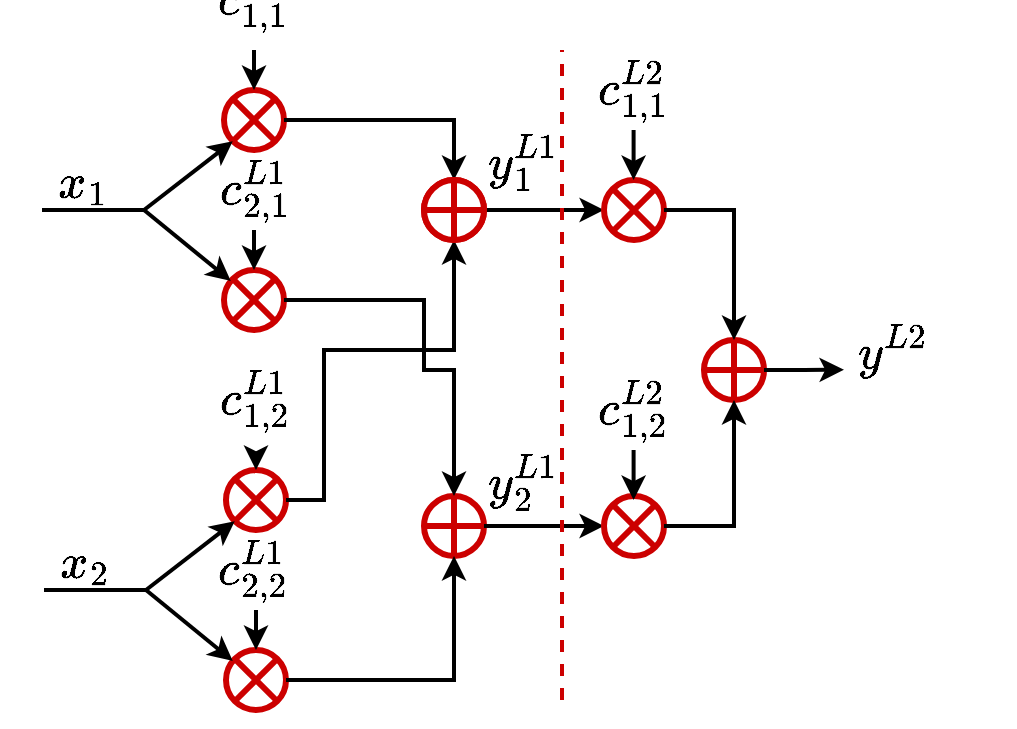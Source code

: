 <mxfile version="14.5.1" type="device"><diagram id="G0fHrhRDSfBhyaDU1N0S" name="Страница 1"><mxGraphModel dx="768" dy="482" grid="0" gridSize="5" guides="1" tooltips="1" connect="1" arrows="1" fold="1" page="1" pageScale="1" pageWidth="1169" pageHeight="827" background="none" math="1" shadow="0"><root><mxCell id="0"/><mxCell id="1" parent="0"/><mxCell id="TdMxxuqQuV31eSh2hFQa-3" value="&lt;font face=&quot;Times New Roman&quot;&gt;&lt;font style=&quot;font-size: 24px&quot;&gt;$$x_1$$&lt;/font&gt;&lt;br&gt;&lt;/font&gt;" style="text;html=1;strokeColor=none;fillColor=none;align=center;verticalAlign=middle;whiteSpace=wrap;rounded=0;strokeWidth=1;perimeterSpacing=1;rotation=0;" parent="1" vertex="1"><mxGeometry x="200" y="230" width="40" height="20" as="geometry"/></mxCell><mxCell id="TdMxxuqQuV31eSh2hFQa-13" value="" style="group;rotation=45;" parent="1" vertex="1" connectable="0"><mxGeometry x="290" y="180" width="30" height="30" as="geometry"/></mxCell><mxCell id="TdMxxuqQuV31eSh2hFQa-10" value="" style="ellipse;whiteSpace=wrap;html=1;aspect=fixed;strokeWidth=3;rotation=45;strokeColor=#CC0000;" parent="TdMxxuqQuV31eSh2hFQa-13" vertex="1"><mxGeometry width="30" height="30" as="geometry"/></mxCell><mxCell id="TdMxxuqQuV31eSh2hFQa-11" value="" style="endArrow=none;html=1;strokeWidth=3;entryX=0.5;entryY=0;entryDx=0;entryDy=0;strokeColor=#CC0000;" parent="TdMxxuqQuV31eSh2hFQa-13" target="TdMxxuqQuV31eSh2hFQa-10" edge="1"><mxGeometry width="50" height="50" relative="1" as="geometry"><mxPoint x="4" y="26" as="sourcePoint"/><mxPoint x="50" y="57" as="targetPoint"/></mxGeometry></mxCell><mxCell id="TdMxxuqQuV31eSh2hFQa-12" value="" style="endArrow=none;html=1;strokeWidth=3;exitX=0;exitY=0.5;exitDx=0;exitDy=0;strokeColor=#CC0000;" parent="TdMxxuqQuV31eSh2hFQa-13" source="TdMxxuqQuV31eSh2hFQa-10" edge="1"><mxGeometry width="50" height="50" relative="1" as="geometry"><mxPoint x="-20" y="57" as="sourcePoint"/><mxPoint x="26" y="26" as="targetPoint"/></mxGeometry></mxCell><mxCell id="TdMxxuqQuV31eSh2hFQa-16" value="" style="endArrow=classic;html=1;entryX=0.5;entryY=1;entryDx=0;entryDy=0;strokeWidth=2;" parent="1" target="TdMxxuqQuV31eSh2hFQa-10" edge="1"><mxGeometry width="50" height="50" relative="1" as="geometry"><mxPoint x="250" y="240" as="sourcePoint"/><mxPoint x="260" y="250" as="targetPoint"/></mxGeometry></mxCell><mxCell id="TdMxxuqQuV31eSh2hFQa-17" value="" style="endArrow=none;html=1;strokeWidth=2;exitX=0;exitY=0.5;exitDx=0;exitDy=0;" parent="1" source="TdMxxuqQuV31eSh2hFQa-3" edge="1"><mxGeometry width="50" height="50" relative="1" as="geometry"><mxPoint x="270" y="230" as="sourcePoint"/><mxPoint x="250" y="240" as="targetPoint"/></mxGeometry></mxCell><mxCell id="TdMxxuqQuV31eSh2hFQa-43" value="" style="group;rotation=45;" parent="1" vertex="1" connectable="0"><mxGeometry x="290" y="270" width="30" height="30" as="geometry"/></mxCell><mxCell id="TdMxxuqQuV31eSh2hFQa-44" value="" style="ellipse;whiteSpace=wrap;html=1;aspect=fixed;strokeWidth=3;rotation=45;strokeColor=#CC0000;" parent="TdMxxuqQuV31eSh2hFQa-43" vertex="1"><mxGeometry width="30" height="30" as="geometry"/></mxCell><mxCell id="TdMxxuqQuV31eSh2hFQa-45" value="" style="endArrow=none;html=1;strokeWidth=3;entryX=0.5;entryY=0;entryDx=0;entryDy=0;strokeColor=#CC0000;" parent="TdMxxuqQuV31eSh2hFQa-43" target="TdMxxuqQuV31eSh2hFQa-44" edge="1"><mxGeometry width="50" height="50" relative="1" as="geometry"><mxPoint x="4" y="26" as="sourcePoint"/><mxPoint x="50" y="57" as="targetPoint"/></mxGeometry></mxCell><mxCell id="TdMxxuqQuV31eSh2hFQa-46" value="" style="endArrow=none;html=1;strokeWidth=3;exitX=0;exitY=0.5;exitDx=0;exitDy=0;strokeColor=#CC0000;" parent="TdMxxuqQuV31eSh2hFQa-43" source="TdMxxuqQuV31eSh2hFQa-44" edge="1"><mxGeometry width="50" height="50" relative="1" as="geometry"><mxPoint x="-20" y="57" as="sourcePoint"/><mxPoint x="26" y="26" as="targetPoint"/></mxGeometry></mxCell><mxCell id="TdMxxuqQuV31eSh2hFQa-47" value="" style="endArrow=classic;html=1;strokeWidth=2;" parent="1" target="TdMxxuqQuV31eSh2hFQa-44" edge="1"><mxGeometry width="50" height="50" relative="1" as="geometry"><mxPoint x="250" y="240" as="sourcePoint"/><mxPoint x="304.393" y="215.607" as="targetPoint"/></mxGeometry></mxCell><mxCell id="TdMxxuqQuV31eSh2hFQa-48" value="" style="endArrow=classic;html=1;strokeWidth=2;" parent="1" edge="1"><mxGeometry width="50" height="50" relative="1" as="geometry"><mxPoint x="305" y="250" as="sourcePoint"/><mxPoint x="305" y="270" as="targetPoint"/></mxGeometry></mxCell><mxCell id="TdMxxuqQuV31eSh2hFQa-49" value="&lt;font face=&quot;Times New Roman&quot;&gt;&lt;font style=&quot;font-size: 24px&quot;&gt;$$c^{L1}_{2,1}$$&lt;/font&gt;&lt;br&gt;&lt;/font&gt;" style="text;html=1;strokeColor=none;fillColor=none;align=center;verticalAlign=middle;whiteSpace=wrap;rounded=0;strokeWidth=1;perimeterSpacing=1;rotation=0;" parent="1" vertex="1"><mxGeometry x="286" y="235" width="40" height="20" as="geometry"/></mxCell><mxCell id="TdMxxuqQuV31eSh2hFQa-19" value="&lt;font face=&quot;Times New Roman&quot;&gt;&lt;font style=&quot;font-size: 24px&quot;&gt;$$c^{L1}_{1,1}$$&lt;/font&gt;&lt;br&gt;&lt;/font&gt;" style="text;html=1;strokeColor=none;fillColor=none;align=center;verticalAlign=middle;whiteSpace=wrap;rounded=0;strokeWidth=1;perimeterSpacing=1;rotation=0;" parent="1" vertex="1"><mxGeometry x="285" y="140" width="40" height="20" as="geometry"/></mxCell><mxCell id="TdMxxuqQuV31eSh2hFQa-51" value="" style="endArrow=classic;html=1;strokeWidth=2;entryX=0;entryY=0;entryDx=0;entryDy=0;" parent="1" target="TdMxxuqQuV31eSh2hFQa-10" edge="1"><mxGeometry width="50" height="50" relative="1" as="geometry"><mxPoint x="305" y="160" as="sourcePoint"/><mxPoint x="220" y="230" as="targetPoint"/></mxGeometry></mxCell><mxCell id="TdMxxuqQuV31eSh2hFQa-69" value="&lt;font face=&quot;Times New Roman&quot;&gt;&lt;font style=&quot;font-size: 24px&quot;&gt;$$x_2$$&lt;/font&gt;&lt;br&gt;&lt;/font&gt;" style="text;html=1;strokeColor=none;fillColor=none;align=center;verticalAlign=middle;whiteSpace=wrap;rounded=0;strokeWidth=1;perimeterSpacing=1;rotation=0;" parent="1" vertex="1"><mxGeometry x="201" y="420" width="40" height="20" as="geometry"/></mxCell><mxCell id="TdMxxuqQuV31eSh2hFQa-70" value="" style="group;rotation=45;" parent="1" vertex="1" connectable="0"><mxGeometry x="291" y="370" width="30" height="30" as="geometry"/></mxCell><mxCell id="TdMxxuqQuV31eSh2hFQa-71" value="" style="ellipse;whiteSpace=wrap;html=1;aspect=fixed;strokeWidth=3;rotation=45;strokeColor=#CC0000;" parent="TdMxxuqQuV31eSh2hFQa-70" vertex="1"><mxGeometry width="30" height="30" as="geometry"/></mxCell><mxCell id="TdMxxuqQuV31eSh2hFQa-72" value="" style="endArrow=none;html=1;strokeWidth=3;entryX=0.5;entryY=0;entryDx=0;entryDy=0;strokeColor=#CC0000;" parent="TdMxxuqQuV31eSh2hFQa-70" target="TdMxxuqQuV31eSh2hFQa-71" edge="1"><mxGeometry width="50" height="50" relative="1" as="geometry"><mxPoint x="4" y="26" as="sourcePoint"/><mxPoint x="50" y="57" as="targetPoint"/></mxGeometry></mxCell><mxCell id="TdMxxuqQuV31eSh2hFQa-73" value="" style="endArrow=none;html=1;strokeWidth=3;exitX=0;exitY=0.5;exitDx=0;exitDy=0;strokeColor=#CC0000;" parent="TdMxxuqQuV31eSh2hFQa-70" source="TdMxxuqQuV31eSh2hFQa-71" edge="1"><mxGeometry width="50" height="50" relative="1" as="geometry"><mxPoint x="-20" y="57" as="sourcePoint"/><mxPoint x="26" y="26" as="targetPoint"/></mxGeometry></mxCell><mxCell id="TdMxxuqQuV31eSh2hFQa-74" value="" style="endArrow=classic;html=1;entryX=0.5;entryY=1;entryDx=0;entryDy=0;strokeWidth=2;" parent="1" target="TdMxxuqQuV31eSh2hFQa-71" edge="1"><mxGeometry width="50" height="50" relative="1" as="geometry"><mxPoint x="251" y="430" as="sourcePoint"/><mxPoint x="261" y="440" as="targetPoint"/></mxGeometry></mxCell><mxCell id="TdMxxuqQuV31eSh2hFQa-75" value="" style="endArrow=none;html=1;strokeWidth=2;exitX=0;exitY=0.5;exitDx=0;exitDy=0;" parent="1" source="TdMxxuqQuV31eSh2hFQa-69" edge="1"><mxGeometry width="50" height="50" relative="1" as="geometry"><mxPoint x="271" y="420" as="sourcePoint"/><mxPoint x="251" y="430" as="targetPoint"/></mxGeometry></mxCell><mxCell id="TdMxxuqQuV31eSh2hFQa-76" value="" style="group;rotation=45;" parent="1" vertex="1" connectable="0"><mxGeometry x="291" y="460" width="30" height="30" as="geometry"/></mxCell><mxCell id="TdMxxuqQuV31eSh2hFQa-77" value="" style="ellipse;whiteSpace=wrap;html=1;aspect=fixed;strokeWidth=3;rotation=45;strokeColor=#CC0000;" parent="TdMxxuqQuV31eSh2hFQa-76" vertex="1"><mxGeometry width="30" height="30" as="geometry"/></mxCell><mxCell id="TdMxxuqQuV31eSh2hFQa-78" value="" style="endArrow=none;html=1;strokeWidth=3;entryX=0.5;entryY=0;entryDx=0;entryDy=0;strokeColor=#CC0000;" parent="TdMxxuqQuV31eSh2hFQa-76" target="TdMxxuqQuV31eSh2hFQa-77" edge="1"><mxGeometry width="50" height="50" relative="1" as="geometry"><mxPoint x="4" y="26" as="sourcePoint"/><mxPoint x="50" y="57" as="targetPoint"/></mxGeometry></mxCell><mxCell id="TdMxxuqQuV31eSh2hFQa-79" value="" style="endArrow=none;html=1;strokeWidth=3;exitX=0;exitY=0.5;exitDx=0;exitDy=0;strokeColor=#CC0000;" parent="TdMxxuqQuV31eSh2hFQa-76" source="TdMxxuqQuV31eSh2hFQa-77" edge="1"><mxGeometry width="50" height="50" relative="1" as="geometry"><mxPoint x="-20" y="57" as="sourcePoint"/><mxPoint x="26" y="26" as="targetPoint"/></mxGeometry></mxCell><mxCell id="TdMxxuqQuV31eSh2hFQa-80" value="" style="endArrow=classic;html=1;strokeWidth=2;" parent="1" target="TdMxxuqQuV31eSh2hFQa-77" edge="1"><mxGeometry width="50" height="50" relative="1" as="geometry"><mxPoint x="251" y="430" as="sourcePoint"/><mxPoint x="305.393" y="405.607" as="targetPoint"/></mxGeometry></mxCell><mxCell id="TdMxxuqQuV31eSh2hFQa-81" value="" style="endArrow=classic;html=1;strokeWidth=2;" parent="1" edge="1"><mxGeometry width="50" height="50" relative="1" as="geometry"><mxPoint x="306" y="440" as="sourcePoint"/><mxPoint x="306" y="460" as="targetPoint"/></mxGeometry></mxCell><mxCell id="TdMxxuqQuV31eSh2hFQa-82" value="&lt;font face=&quot;Times New Roman&quot;&gt;&lt;font style=&quot;font-size: 24px&quot;&gt;$$c^{L1}_{2,2}$$&lt;/font&gt;&lt;br&gt;&lt;/font&gt;" style="text;html=1;strokeColor=none;fillColor=none;align=center;verticalAlign=middle;whiteSpace=wrap;rounded=0;strokeWidth=1;perimeterSpacing=1;rotation=0;" parent="1" vertex="1"><mxGeometry x="285" y="425" width="40" height="20" as="geometry"/></mxCell><mxCell id="TdMxxuqQuV31eSh2hFQa-84" value="" style="endArrow=classic;html=1;strokeWidth=2;entryX=0;entryY=0;entryDx=0;entryDy=0;" parent="1" target="TdMxxuqQuV31eSh2hFQa-71" edge="1" source="TdMxxuqQuV31eSh2hFQa-83"><mxGeometry width="50" height="50" relative="1" as="geometry"><mxPoint x="306" y="350" as="sourcePoint"/><mxPoint x="221" y="420" as="targetPoint"/></mxGeometry></mxCell><mxCell id="TdMxxuqQuV31eSh2hFQa-91" style="edgeStyle=orthogonalEdgeStyle;rounded=0;orthogonalLoop=1;jettySize=auto;html=1;exitX=1;exitY=0;exitDx=0;exitDy=0;entryX=0.5;entryY=0;entryDx=0;entryDy=0;strokeWidth=2;" parent="1" source="TdMxxuqQuV31eSh2hFQa-10" target="TdMxxuqQuV31eSh2hFQa-86" edge="1"><mxGeometry relative="1" as="geometry"/></mxCell><mxCell id="TdMxxuqQuV31eSh2hFQa-93" value="" style="group;rotation=0;" parent="1" vertex="1" connectable="0"><mxGeometry x="390" y="383" width="30" height="30" as="geometry"/></mxCell><mxCell id="TdMxxuqQuV31eSh2hFQa-94" value="" style="ellipse;whiteSpace=wrap;html=1;aspect=fixed;strokeWidth=3;rotation=0;strokeColor=#CC0000;" parent="TdMxxuqQuV31eSh2hFQa-93" vertex="1"><mxGeometry width="30" height="30" as="geometry"/></mxCell><mxCell id="TdMxxuqQuV31eSh2hFQa-95" value="" style="endArrow=none;html=1;strokeWidth=3;entryX=0.5;entryY=0;entryDx=0;entryDy=0;strokeColor=#CC0000;" parent="TdMxxuqQuV31eSh2hFQa-93" target="TdMxxuqQuV31eSh2hFQa-94" edge="1"><mxGeometry width="50" height="50" relative="1" as="geometry"><mxPoint x="15" y="31" as="sourcePoint"/><mxPoint x="69" y="20" as="targetPoint"/></mxGeometry></mxCell><mxCell id="TdMxxuqQuV31eSh2hFQa-96" value="" style="endArrow=none;html=1;strokeWidth=3;exitX=0;exitY=0.5;exitDx=0;exitDy=0;strokeColor=#CC0000;" parent="TdMxxuqQuV31eSh2hFQa-93" source="TdMxxuqQuV31eSh2hFQa-94" edge="1"><mxGeometry width="50" height="50" relative="1" as="geometry"><mxPoint x="20" y="69" as="sourcePoint"/><mxPoint x="31" y="15" as="targetPoint"/></mxGeometry></mxCell><mxCell id="TdMxxuqQuV31eSh2hFQa-97" style="edgeStyle=orthogonalEdgeStyle;rounded=0;orthogonalLoop=1;jettySize=auto;html=1;exitX=1;exitY=0;exitDx=0;exitDy=0;entryX=0.5;entryY=1;entryDx=0;entryDy=0;strokeWidth=2;" parent="1" source="TdMxxuqQuV31eSh2hFQa-77" target="TdMxxuqQuV31eSh2hFQa-94" edge="1"><mxGeometry relative="1" as="geometry"/></mxCell><mxCell id="TdMxxuqQuV31eSh2hFQa-98" style="edgeStyle=orthogonalEdgeStyle;rounded=0;orthogonalLoop=1;jettySize=auto;html=1;exitX=1;exitY=0;exitDx=0;exitDy=0;entryX=0.5;entryY=0;entryDx=0;entryDy=0;strokeWidth=2;" parent="1" source="TdMxxuqQuV31eSh2hFQa-44" target="TdMxxuqQuV31eSh2hFQa-94" edge="1"><mxGeometry relative="1" as="geometry"><Array as="points"><mxPoint x="390" y="285"/><mxPoint x="390" y="320"/><mxPoint x="405" y="320"/></Array></mxGeometry></mxCell><mxCell id="TdMxxuqQuV31eSh2hFQa-99" style="edgeStyle=orthogonalEdgeStyle;rounded=0;orthogonalLoop=1;jettySize=auto;html=1;exitX=1;exitY=0;exitDx=0;exitDy=0;entryX=0.5;entryY=1;entryDx=0;entryDy=0;strokeWidth=2;" parent="1" source="TdMxxuqQuV31eSh2hFQa-71" target="TdMxxuqQuV31eSh2hFQa-86" edge="1"><mxGeometry relative="1" as="geometry"><Array as="points"><mxPoint x="340" y="385"/><mxPoint x="340" y="310"/><mxPoint x="405" y="310"/></Array></mxGeometry></mxCell><mxCell id="TdMxxuqQuV31eSh2hFQa-101" value="" style="endArrow=classic;html=1;strokeWidth=2;" parent="1" edge="1"><mxGeometry width="50" height="50" relative="1" as="geometry"><mxPoint x="420" y="240" as="sourcePoint"/><mxPoint x="480" y="240" as="targetPoint"/></mxGeometry></mxCell><mxCell id="HQiysSOmS_wK1o0epojj-3" value="" style="group;rotation=45;" vertex="1" connectable="0" parent="1"><mxGeometry x="480" y="225" width="30" height="30" as="geometry"/></mxCell><mxCell id="HQiysSOmS_wK1o0epojj-4" value="" style="ellipse;whiteSpace=wrap;html=1;aspect=fixed;strokeWidth=3;rotation=45;strokeColor=#CC0000;" vertex="1" parent="HQiysSOmS_wK1o0epojj-3"><mxGeometry width="30" height="30" as="geometry"/></mxCell><mxCell id="HQiysSOmS_wK1o0epojj-5" value="" style="endArrow=none;html=1;strokeWidth=3;entryX=0.5;entryY=0;entryDx=0;entryDy=0;strokeColor=#CC0000;" edge="1" parent="HQiysSOmS_wK1o0epojj-3" target="HQiysSOmS_wK1o0epojj-4"><mxGeometry width="50" height="50" relative="1" as="geometry"><mxPoint x="4" y="26" as="sourcePoint"/><mxPoint x="50" y="57" as="targetPoint"/></mxGeometry></mxCell><mxCell id="HQiysSOmS_wK1o0epojj-6" value="" style="endArrow=none;html=1;strokeWidth=3;exitX=0;exitY=0.5;exitDx=0;exitDy=0;strokeColor=#CC0000;" edge="1" parent="HQiysSOmS_wK1o0epojj-3" source="HQiysSOmS_wK1o0epojj-4"><mxGeometry width="50" height="50" relative="1" as="geometry"><mxPoint x="-20" y="57" as="sourcePoint"/><mxPoint x="26" y="26" as="targetPoint"/></mxGeometry></mxCell><mxCell id="HQiysSOmS_wK1o0epojj-7" value="" style="endArrow=classic;html=1;strokeWidth=2;entryX=0;entryY=1;entryDx=0;entryDy=0;exitX=1;exitY=0.5;exitDx=0;exitDy=0;" edge="1" parent="1" source="TdMxxuqQuV31eSh2hFQa-94" target="HQiysSOmS_wK1o0epojj-9"><mxGeometry width="50" height="50" relative="1" as="geometry"><mxPoint x="420" y="399" as="sourcePoint"/><mxPoint x="480" y="399" as="targetPoint"/></mxGeometry></mxCell><mxCell id="HQiysSOmS_wK1o0epojj-8" value="" style="group;rotation=45;" vertex="1" connectable="0" parent="1"><mxGeometry x="480" y="383" width="30" height="30" as="geometry"/></mxCell><mxCell id="HQiysSOmS_wK1o0epojj-9" value="" style="ellipse;whiteSpace=wrap;html=1;aspect=fixed;strokeWidth=3;rotation=45;strokeColor=#CC0000;" vertex="1" parent="HQiysSOmS_wK1o0epojj-8"><mxGeometry width="30" height="30" as="geometry"/></mxCell><mxCell id="HQiysSOmS_wK1o0epojj-10" value="" style="endArrow=none;html=1;strokeWidth=3;entryX=0.5;entryY=0;entryDx=0;entryDy=0;strokeColor=#CC0000;" edge="1" parent="HQiysSOmS_wK1o0epojj-8" target="HQiysSOmS_wK1o0epojj-9"><mxGeometry width="50" height="50" relative="1" as="geometry"><mxPoint x="4" y="26" as="sourcePoint"/><mxPoint x="50" y="57" as="targetPoint"/></mxGeometry></mxCell><mxCell id="HQiysSOmS_wK1o0epojj-11" value="" style="endArrow=none;html=1;strokeWidth=3;exitX=0;exitY=0.5;exitDx=0;exitDy=0;strokeColor=#CC0000;" edge="1" parent="HQiysSOmS_wK1o0epojj-8" source="HQiysSOmS_wK1o0epojj-9"><mxGeometry width="50" height="50" relative="1" as="geometry"><mxPoint x="-20" y="57" as="sourcePoint"/><mxPoint x="26" y="26" as="targetPoint"/></mxGeometry></mxCell><mxCell id="HQiysSOmS_wK1o0epojj-12" value="" style="group;rotation=0;" vertex="1" connectable="0" parent="1"><mxGeometry x="530" y="305" width="30" height="30" as="geometry"/></mxCell><mxCell id="HQiysSOmS_wK1o0epojj-13" value="" style="ellipse;whiteSpace=wrap;html=1;aspect=fixed;strokeWidth=3;rotation=0;strokeColor=#CC0000;" vertex="1" parent="HQiysSOmS_wK1o0epojj-12"><mxGeometry width="30" height="30" as="geometry"/></mxCell><mxCell id="HQiysSOmS_wK1o0epojj-14" value="" style="endArrow=none;html=1;strokeWidth=3;entryX=0.5;entryY=0;entryDx=0;entryDy=0;strokeColor=#CC0000;" edge="1" parent="HQiysSOmS_wK1o0epojj-12" target="HQiysSOmS_wK1o0epojj-13"><mxGeometry width="50" height="50" relative="1" as="geometry"><mxPoint x="15" y="31" as="sourcePoint"/><mxPoint x="69" y="20" as="targetPoint"/></mxGeometry></mxCell><mxCell id="HQiysSOmS_wK1o0epojj-15" value="" style="endArrow=none;html=1;strokeWidth=3;exitX=0;exitY=0.5;exitDx=0;exitDy=0;strokeColor=#CC0000;" edge="1" parent="HQiysSOmS_wK1o0epojj-12" source="HQiysSOmS_wK1o0epojj-13"><mxGeometry width="50" height="50" relative="1" as="geometry"><mxPoint x="20" y="69" as="sourcePoint"/><mxPoint x="31" y="15" as="targetPoint"/></mxGeometry></mxCell><mxCell id="HQiysSOmS_wK1o0epojj-16" style="edgeStyle=orthogonalEdgeStyle;rounded=0;orthogonalLoop=1;jettySize=auto;html=1;exitX=1;exitY=0;exitDx=0;exitDy=0;entryX=0.5;entryY=0;entryDx=0;entryDy=0;strokeColor=#000000;strokeWidth=2;" edge="1" parent="1" source="HQiysSOmS_wK1o0epojj-4" target="HQiysSOmS_wK1o0epojj-13"><mxGeometry relative="1" as="geometry"/></mxCell><mxCell id="HQiysSOmS_wK1o0epojj-17" style="edgeStyle=orthogonalEdgeStyle;rounded=0;orthogonalLoop=1;jettySize=auto;html=1;exitX=1;exitY=0;exitDx=0;exitDy=0;entryX=0.5;entryY=1;entryDx=0;entryDy=0;strokeColor=#000000;strokeWidth=2;" edge="1" parent="1" source="HQiysSOmS_wK1o0epojj-9" target="HQiysSOmS_wK1o0epojj-13"><mxGeometry relative="1" as="geometry"/></mxCell><mxCell id="HQiysSOmS_wK1o0epojj-18" style="edgeStyle=orthogonalEdgeStyle;rounded=0;orthogonalLoop=1;jettySize=auto;html=1;exitX=1;exitY=0.5;exitDx=0;exitDy=0;strokeColor=#000000;strokeWidth=2;" edge="1" parent="1" source="HQiysSOmS_wK1o0epojj-13"><mxGeometry relative="1" as="geometry"><mxPoint x="600" y="319.857" as="targetPoint"/></mxGeometry></mxCell><mxCell id="TdMxxuqQuV31eSh2hFQa-86" value="" style="ellipse;whiteSpace=wrap;html=1;aspect=fixed;strokeWidth=3;rotation=0;strokeColor=#CC0000;" parent="1" vertex="1"><mxGeometry x="390" y="225" width="30" height="30" as="geometry"/></mxCell><mxCell id="TdMxxuqQuV31eSh2hFQa-87" value="" style="endArrow=none;html=1;strokeWidth=3;entryX=0.5;entryY=0;entryDx=0;entryDy=0;" parent="1" target="TdMxxuqQuV31eSh2hFQa-86" edge="1"><mxGeometry x="390" y="225" width="50" height="50" as="geometry"><mxPoint x="405" y="256" as="sourcePoint"/><mxPoint x="459" y="245" as="targetPoint"/></mxGeometry></mxCell><mxCell id="TdMxxuqQuV31eSh2hFQa-88" value="" style="endArrow=none;html=1;strokeWidth=3;exitX=0;exitY=0.5;exitDx=0;exitDy=0;" parent="1" source="TdMxxuqQuV31eSh2hFQa-86" edge="1"><mxGeometry x="390" y="225" width="50" height="50" as="geometry"><mxPoint x="410" y="294" as="sourcePoint"/><mxPoint x="421" y="240" as="targetPoint"/></mxGeometry></mxCell><mxCell id="HQiysSOmS_wK1o0epojj-19" value="" style="group;rotation=0;" vertex="1" connectable="0" parent="1"><mxGeometry x="390" y="225" width="30" height="30" as="geometry"/></mxCell><mxCell id="HQiysSOmS_wK1o0epojj-20" value="" style="ellipse;whiteSpace=wrap;html=1;aspect=fixed;strokeWidth=3;rotation=0;strokeColor=#CC0000;" vertex="1" parent="HQiysSOmS_wK1o0epojj-19"><mxGeometry width="30" height="30" as="geometry"/></mxCell><mxCell id="HQiysSOmS_wK1o0epojj-21" value="" style="endArrow=none;html=1;strokeWidth=3;entryX=0.5;entryY=0;entryDx=0;entryDy=0;strokeColor=#CC0000;" edge="1" parent="HQiysSOmS_wK1o0epojj-19" target="HQiysSOmS_wK1o0epojj-20"><mxGeometry width="50" height="50" relative="1" as="geometry"><mxPoint x="15" y="31" as="sourcePoint"/><mxPoint x="69" y="20" as="targetPoint"/></mxGeometry></mxCell><mxCell id="HQiysSOmS_wK1o0epojj-22" value="" style="endArrow=none;html=1;strokeWidth=3;exitX=0;exitY=0.5;exitDx=0;exitDy=0;strokeColor=#CC0000;" edge="1" parent="HQiysSOmS_wK1o0epojj-19" source="HQiysSOmS_wK1o0epojj-20"><mxGeometry width="50" height="50" relative="1" as="geometry"><mxPoint x="20" y="69" as="sourcePoint"/><mxPoint x="31" y="15" as="targetPoint"/></mxGeometry></mxCell><mxCell id="HQiysSOmS_wK1o0epojj-23" value="" style="endArrow=none;dashed=1;html=1;strokeColor=#CC0000;strokeWidth=2;" edge="1" parent="1"><mxGeometry width="50" height="50" relative="1" as="geometry"><mxPoint x="459" y="485" as="sourcePoint"/><mxPoint x="459" y="160" as="targetPoint"/></mxGeometry></mxCell><mxCell id="HQiysSOmS_wK1o0epojj-24" value="&lt;font face=&quot;Times New Roman&quot;&gt;&lt;font style=&quot;font-size: 24px&quot;&gt;$$c^{L2}_{1,1}$$&lt;/font&gt;&lt;br&gt;&lt;/font&gt;" style="text;html=1;strokeColor=none;fillColor=none;align=center;verticalAlign=middle;whiteSpace=wrap;rounded=0;strokeWidth=1;perimeterSpacing=1;rotation=0;" vertex="1" parent="1"><mxGeometry x="475" y="185" width="40" height="20" as="geometry"/></mxCell><mxCell id="TdMxxuqQuV31eSh2hFQa-83" value="&lt;font face=&quot;Times New Roman&quot;&gt;&lt;font style=&quot;font-size: 24px&quot;&gt;$$c^{L1}_{1,2}$$&lt;/font&gt;&lt;br&gt;&lt;/font&gt;" style="text;html=1;strokeColor=none;fillColor=none;align=center;verticalAlign=middle;whiteSpace=wrap;rounded=0;strokeWidth=1;perimeterSpacing=1;rotation=0;" parent="1" vertex="1"><mxGeometry x="286" y="340" width="40" height="20" as="geometry"/></mxCell><mxCell id="HQiysSOmS_wK1o0epojj-26" value="&lt;font face=&quot;Times New Roman&quot;&gt;&lt;font style=&quot;font-size: 24px&quot;&gt;$$c^{L2}_{1,2}$$&lt;/font&gt;&lt;br&gt;&lt;/font&gt;" style="text;html=1;strokeColor=none;fillColor=none;align=center;verticalAlign=middle;whiteSpace=wrap;rounded=0;strokeWidth=1;perimeterSpacing=1;rotation=0;" vertex="1" parent="1"><mxGeometry x="475" y="345" width="40" height="20" as="geometry"/></mxCell><mxCell id="HQiysSOmS_wK1o0epojj-28" value="" style="endArrow=classic;html=1;strokeWidth=2;" edge="1" parent="1"><mxGeometry width="50" height="50" relative="1" as="geometry"><mxPoint x="494.8" y="200" as="sourcePoint"/><mxPoint x="494.8" y="225" as="targetPoint"/></mxGeometry></mxCell><mxCell id="HQiysSOmS_wK1o0epojj-29" value="" style="endArrow=classic;html=1;strokeWidth=2;" edge="1" parent="1"><mxGeometry width="50" height="50" relative="1" as="geometry"><mxPoint x="494.8" y="360" as="sourcePoint"/><mxPoint x="494.8" y="385" as="targetPoint"/></mxGeometry></mxCell><mxCell id="HQiysSOmS_wK1o0epojj-30" value="&lt;font face=&quot;Times New Roman&quot;&gt;&lt;font style=&quot;font-size: 24px&quot;&gt;$$y_1^{L1}$$&lt;/font&gt;&lt;br&gt;&lt;/font&gt;" style="text;html=1;strokeColor=none;fillColor=none;align=center;verticalAlign=middle;whiteSpace=wrap;rounded=0;strokeWidth=1;perimeterSpacing=1;rotation=0;" vertex="1" parent="1"><mxGeometry x="420" y="220" width="40" height="20" as="geometry"/></mxCell><mxCell id="HQiysSOmS_wK1o0epojj-31" value="&lt;font face=&quot;Times New Roman&quot;&gt;&lt;font style=&quot;font-size: 24px&quot;&gt;$$y_2^{L1}$$&lt;/font&gt;&lt;br&gt;&lt;/font&gt;" style="text;html=1;strokeColor=none;fillColor=none;align=center;verticalAlign=middle;whiteSpace=wrap;rounded=0;strokeWidth=1;perimeterSpacing=1;rotation=0;" vertex="1" parent="1"><mxGeometry x="420" y="380" width="40" height="20" as="geometry"/></mxCell><mxCell id="HQiysSOmS_wK1o0epojj-32" value="&lt;font face=&quot;Times New Roman&quot;&gt;&lt;font style=&quot;font-size: 24px&quot;&gt;$$y^{L2}$$&lt;/font&gt;&lt;br&gt;&lt;/font&gt;" style="text;html=1;strokeColor=none;fillColor=none;align=center;verticalAlign=middle;whiteSpace=wrap;rounded=0;strokeWidth=1;perimeterSpacing=1;rotation=0;" vertex="1" parent="1"><mxGeometry x="605" y="315" width="40" height="20" as="geometry"/></mxCell></root></mxGraphModel></diagram></mxfile>